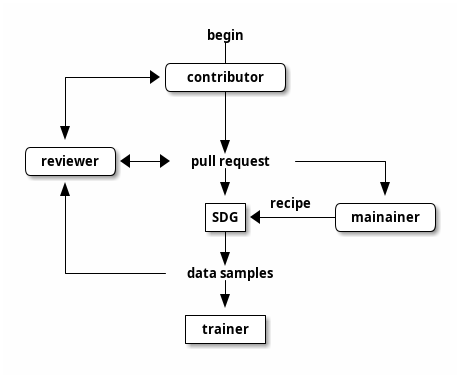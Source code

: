 @startditaa
                  begin
                    |
              /-----+-----\
    +-------->|contributor|
    |         \-----+-----/
    |               |
    |               |
    v               |
/--------\          v
|reviewer|<--->pull request---------+
\--------/          |               |
    ^               v               v
    |             +---+ recipe /---------\
    |             |SDG|<-------+mainainer|
    |             +-+-+        \---------/
    |               |
    |               v
    +----------data samples
                    |
                    v
                +-------+
                |trainer|
                +-------+
@endditaa
